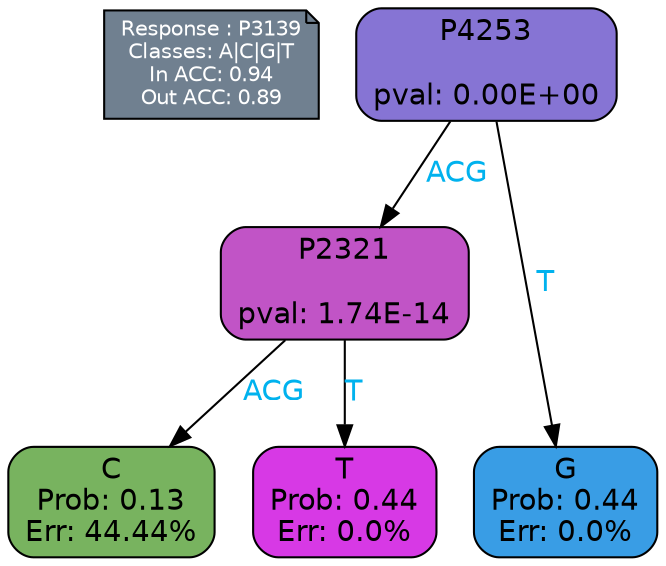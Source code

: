 digraph Tree {
node [shape=box, style="filled, rounded", color="black", fontname=helvetica] ;
graph [ranksep=equally, splines=polylines, bgcolor=transparent, dpi=600] ;
edge [fontname=helvetica] ;
LEGEND [label="Response : P3139
Classes: A|C|G|T
In ACC: 0.94
Out ACC: 0.89
",shape=note,align=left,style=filled,fillcolor="slategray",fontcolor="white",fontsize=10];1 [label="P4253

pval: 0.00E+00", fillcolor="#8674d4"] ;
2 [label="P2321

pval: 1.74E-14", fillcolor="#c154c6"] ;
3 [label="C
Prob: 0.13
Err: 44.44%", fillcolor="#78b35f"] ;
4 [label="T
Prob: 0.44
Err: 0.0%", fillcolor="#d739e5"] ;
5 [label="G
Prob: 0.44
Err: 0.0%", fillcolor="#399de5"] ;
1 -> 2 [label="ACG",fontcolor=deepskyblue2] ;
1 -> 5 [label="T",fontcolor=deepskyblue2] ;
2 -> 3 [label="ACG",fontcolor=deepskyblue2] ;
2 -> 4 [label="T",fontcolor=deepskyblue2] ;
{rank = same; 3;4;5;}{rank = same; LEGEND;1;}}